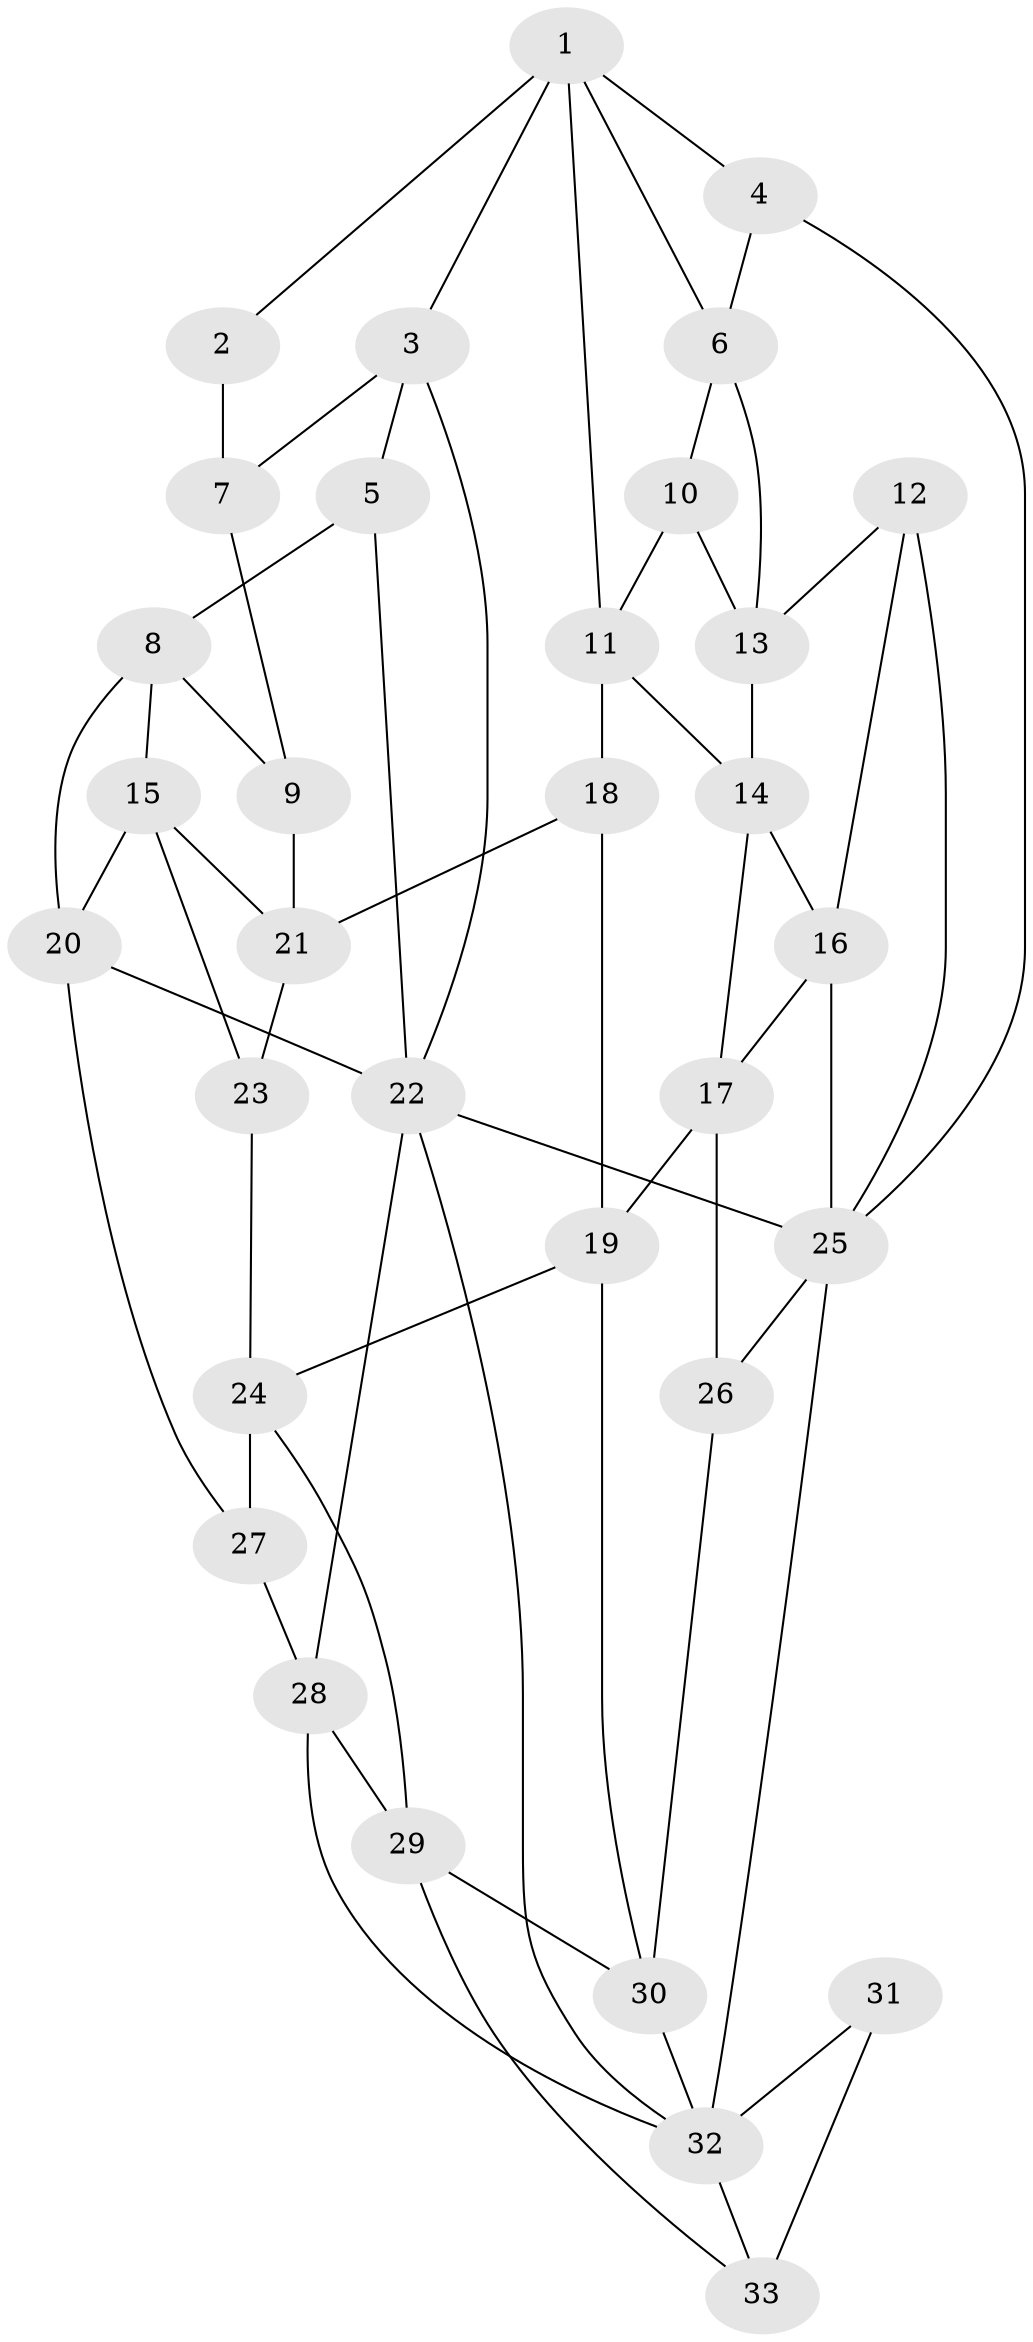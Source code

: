 // original degree distribution, {3: 0.03076923076923077, 4: 0.2, 5: 0.6153846153846154, 6: 0.15384615384615385}
// Generated by graph-tools (version 1.1) at 2025/27/03/09/25 03:27:14]
// undirected, 33 vertices, 62 edges
graph export_dot {
graph [start="1"]
  node [color=gray90,style=filled];
  1;
  2;
  3;
  4;
  5;
  6;
  7;
  8;
  9;
  10;
  11;
  12;
  13;
  14;
  15;
  16;
  17;
  18;
  19;
  20;
  21;
  22;
  23;
  24;
  25;
  26;
  27;
  28;
  29;
  30;
  31;
  32;
  33;
  1 -- 2 [weight=1.0];
  1 -- 3 [weight=1.0];
  1 -- 4 [weight=1.0];
  1 -- 6 [weight=1.0];
  1 -- 11 [weight=1.0];
  2 -- 7 [weight=2.0];
  3 -- 5 [weight=1.0];
  3 -- 7 [weight=1.0];
  3 -- 22 [weight=1.0];
  4 -- 6 [weight=1.0];
  4 -- 25 [weight=1.0];
  5 -- 8 [weight=1.0];
  5 -- 22 [weight=2.0];
  6 -- 10 [weight=1.0];
  6 -- 13 [weight=1.0];
  7 -- 9 [weight=1.0];
  8 -- 9 [weight=1.0];
  8 -- 15 [weight=1.0];
  8 -- 20 [weight=1.0];
  9 -- 21 [weight=1.0];
  10 -- 11 [weight=1.0];
  10 -- 13 [weight=1.0];
  11 -- 14 [weight=1.0];
  11 -- 18 [weight=1.0];
  12 -- 13 [weight=1.0];
  12 -- 16 [weight=1.0];
  12 -- 25 [weight=1.0];
  13 -- 14 [weight=1.0];
  14 -- 16 [weight=1.0];
  14 -- 17 [weight=1.0];
  15 -- 20 [weight=1.0];
  15 -- 21 [weight=1.0];
  15 -- 23 [weight=1.0];
  16 -- 17 [weight=1.0];
  16 -- 25 [weight=1.0];
  17 -- 19 [weight=1.0];
  17 -- 26 [weight=1.0];
  18 -- 19 [weight=1.0];
  18 -- 21 [weight=2.0];
  19 -- 24 [weight=1.0];
  19 -- 30 [weight=1.0];
  20 -- 22 [weight=1.0];
  20 -- 27 [weight=1.0];
  21 -- 23 [weight=2.0];
  22 -- 25 [weight=1.0];
  22 -- 28 [weight=1.0];
  22 -- 32 [weight=1.0];
  23 -- 24 [weight=1.0];
  24 -- 27 [weight=1.0];
  24 -- 29 [weight=1.0];
  25 -- 26 [weight=1.0];
  25 -- 32 [weight=1.0];
  26 -- 30 [weight=1.0];
  27 -- 28 [weight=1.0];
  28 -- 29 [weight=1.0];
  28 -- 32 [weight=1.0];
  29 -- 30 [weight=1.0];
  29 -- 33 [weight=1.0];
  30 -- 32 [weight=1.0];
  31 -- 32 [weight=1.0];
  31 -- 33 [weight=2.0];
  32 -- 33 [weight=1.0];
}
